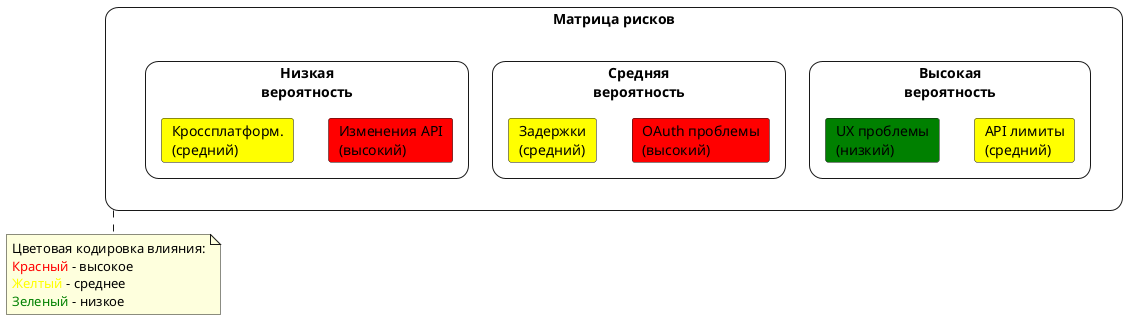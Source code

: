 @startuml
skinparam rectangle {
    roundCorner 25
}

rectangle "Матрица рисков" as Matrix {
    rectangle "Высокая\nвероятность" as High {
        card "API лимиты\n(средний)" as HighMed #Yellow
        card "UX проблемы\n(низкий)" as HighLow #Green
    }
    
    rectangle "Средняя\nвероятность" as Med {
        card "OAuth проблемы\n(высокий)" as MedHigh #Red
        card "Задержки\n(средний)" as MedMed #Yellow
    }
    
    rectangle "Низкая\nвероятность" as Low {
        card "Изменения API\n(высокий)" as LowHigh #Red
        card "Кроссплатформ.\n(средний)" as LowMed #Yellow
    }
}

note bottom of Matrix
Цветовая кодировка влияния:
<color:red>Красный</color> - высокое
<color:yellow>Желтый</color> - среднее
<color:green>Зеленый</color> - низкое
end note

@enduml 